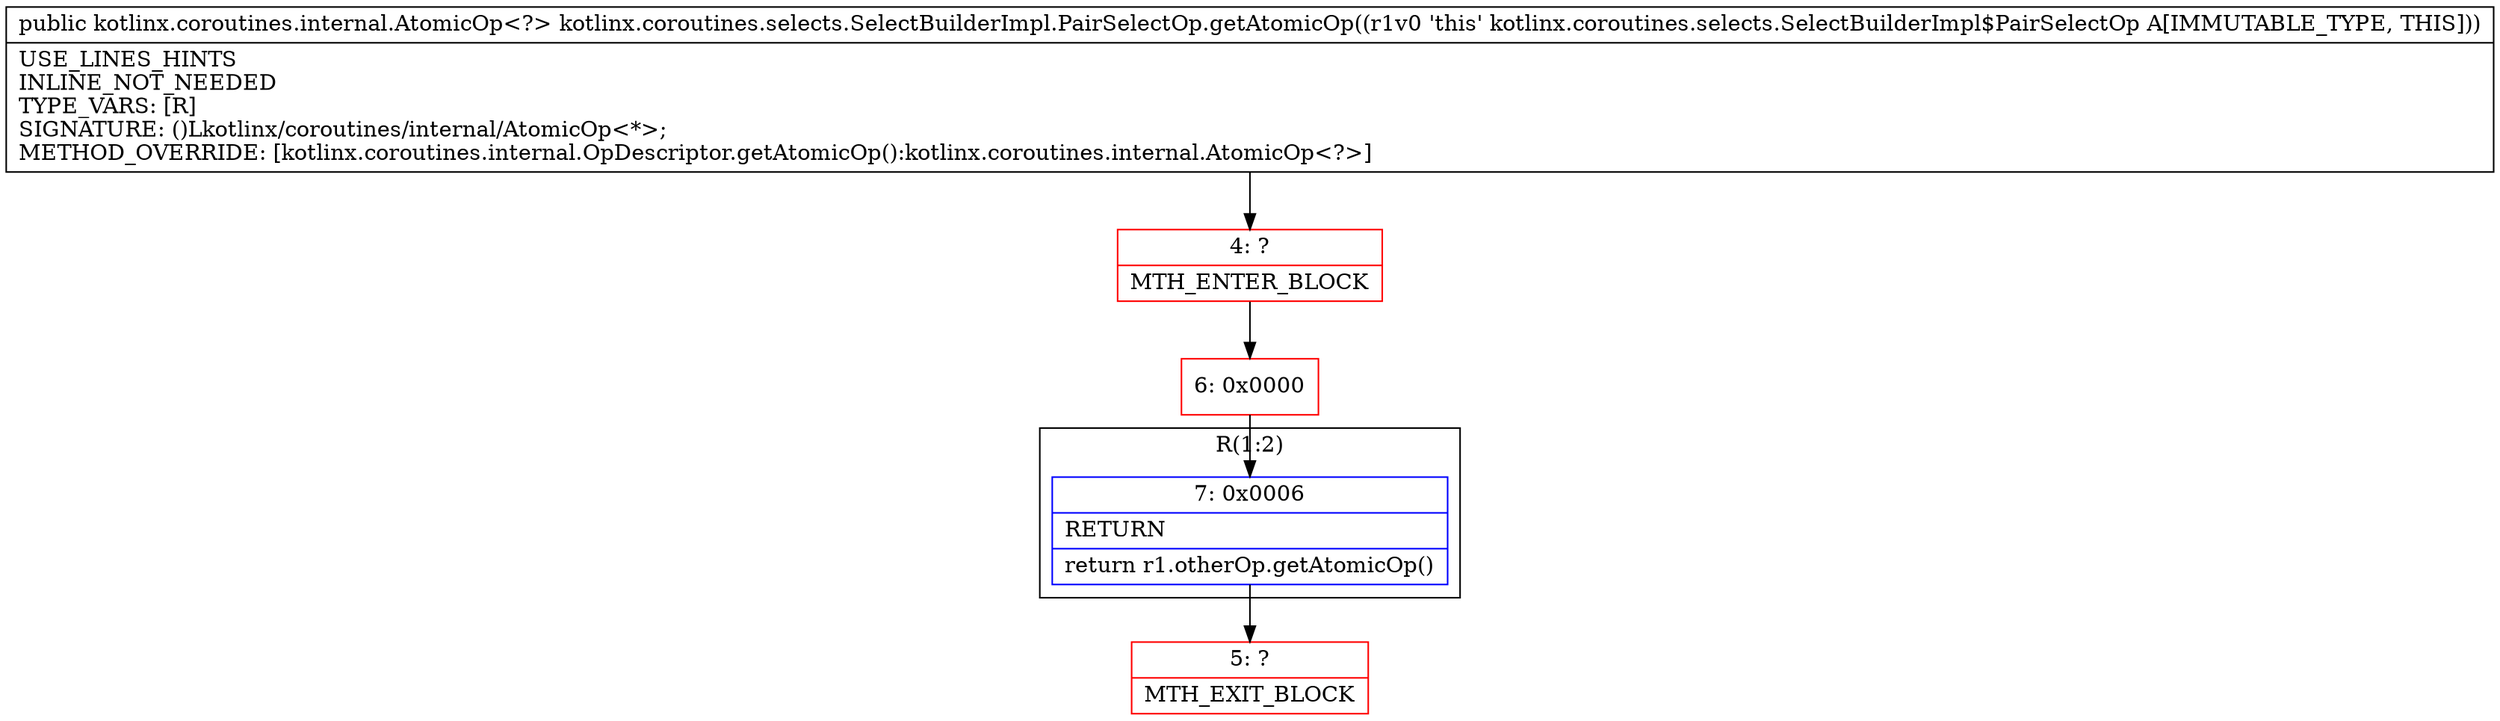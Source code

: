 digraph "CFG forkotlinx.coroutines.selects.SelectBuilderImpl.PairSelectOp.getAtomicOp()Lkotlinx\/coroutines\/internal\/AtomicOp;" {
subgraph cluster_Region_1665643562 {
label = "R(1:2)";
node [shape=record,color=blue];
Node_7 [shape=record,label="{7\:\ 0x0006|RETURN\l|return r1.otherOp.getAtomicOp()\l}"];
}
Node_4 [shape=record,color=red,label="{4\:\ ?|MTH_ENTER_BLOCK\l}"];
Node_6 [shape=record,color=red,label="{6\:\ 0x0000}"];
Node_5 [shape=record,color=red,label="{5\:\ ?|MTH_EXIT_BLOCK\l}"];
MethodNode[shape=record,label="{public kotlinx.coroutines.internal.AtomicOp\<?\> kotlinx.coroutines.selects.SelectBuilderImpl.PairSelectOp.getAtomicOp((r1v0 'this' kotlinx.coroutines.selects.SelectBuilderImpl$PairSelectOp A[IMMUTABLE_TYPE, THIS]))  | USE_LINES_HINTS\lINLINE_NOT_NEEDED\lTYPE_VARS: [R]\lSIGNATURE: ()Lkotlinx\/coroutines\/internal\/AtomicOp\<*\>;\lMETHOD_OVERRIDE: [kotlinx.coroutines.internal.OpDescriptor.getAtomicOp():kotlinx.coroutines.internal.AtomicOp\<?\>]\l}"];
MethodNode -> Node_4;Node_7 -> Node_5;
Node_4 -> Node_6;
Node_6 -> Node_7;
}


